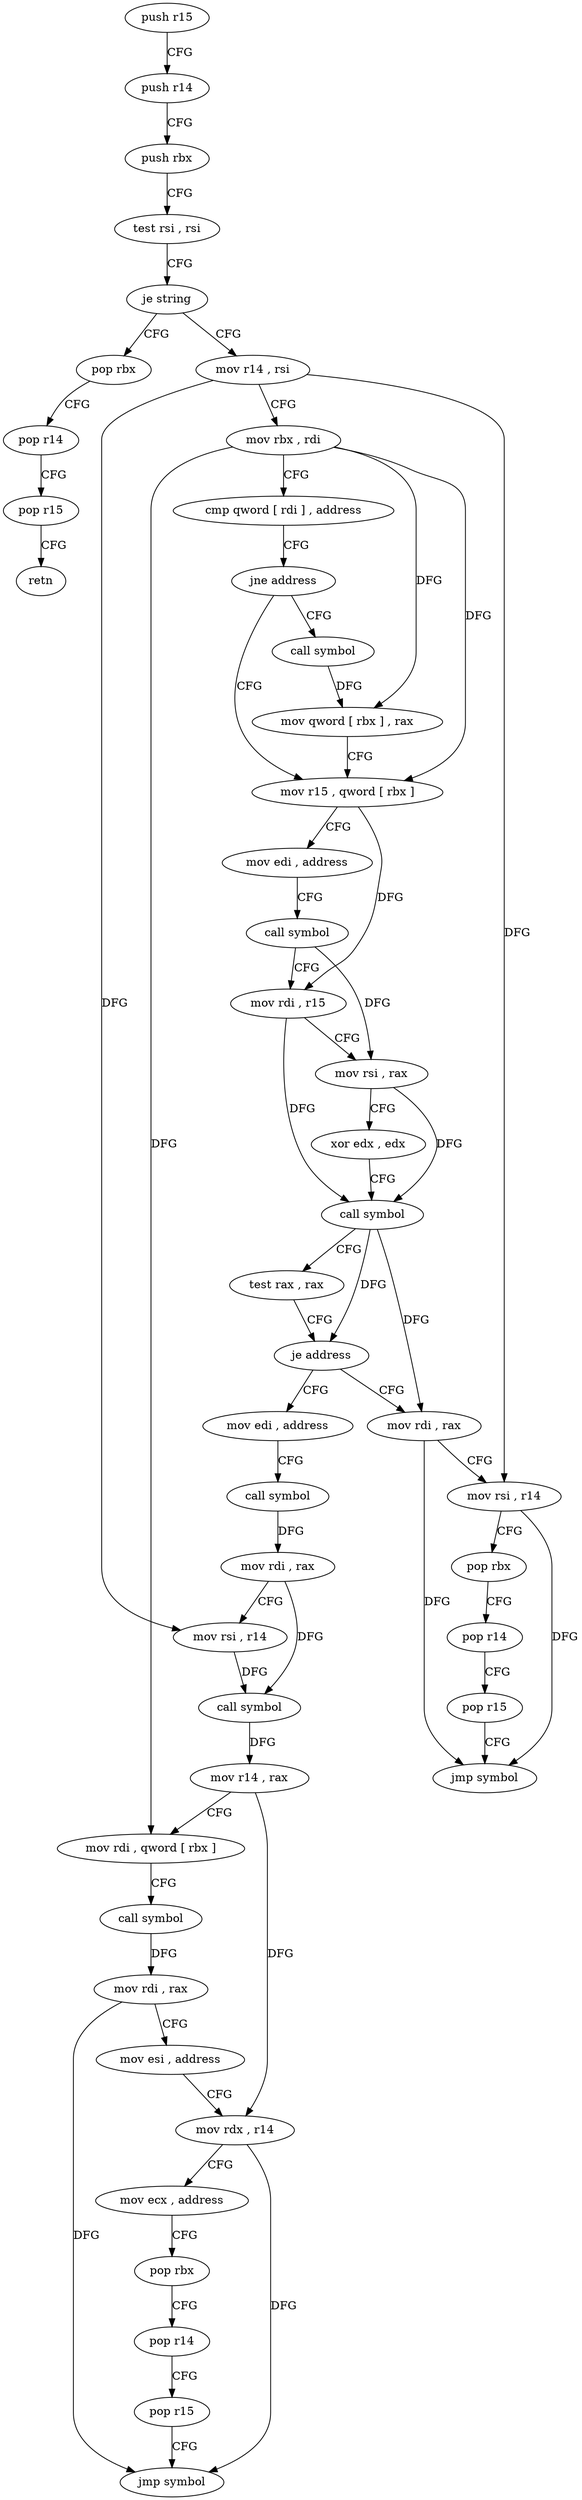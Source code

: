 digraph "func" {
"87952" [label = "push r15" ]
"87954" [label = "push r14" ]
"87956" [label = "push rbx" ]
"87957" [label = "test rsi , rsi" ]
"87960" [label = "je string" ]
"88029" [label = "pop rbx" ]
"87962" [label = "mov r14 , rsi" ]
"88030" [label = "pop r14" ]
"88032" [label = "pop r15" ]
"88034" [label = "retn" ]
"87965" [label = "mov rbx , rdi" ]
"87968" [label = "cmp qword [ rdi ] , address" ]
"87972" [label = "jne address" ]
"87982" [label = "mov r15 , qword [ rbx ]" ]
"87974" [label = "call symbol" ]
"87985" [label = "mov edi , address" ]
"87990" [label = "call symbol" ]
"87995" [label = "mov rdi , r15" ]
"87998" [label = "mov rsi , rax" ]
"88001" [label = "xor edx , edx" ]
"88003" [label = "call symbol" ]
"88008" [label = "test rax , rax" ]
"88011" [label = "je address" ]
"88035" [label = "mov edi , address" ]
"88013" [label = "mov rdi , rax" ]
"87979" [label = "mov qword [ rbx ] , rax" ]
"88040" [label = "call symbol" ]
"88045" [label = "mov rdi , rax" ]
"88048" [label = "mov rsi , r14" ]
"88051" [label = "call symbol" ]
"88056" [label = "mov r14 , rax" ]
"88059" [label = "mov rdi , qword [ rbx ]" ]
"88062" [label = "call symbol" ]
"88067" [label = "mov rdi , rax" ]
"88070" [label = "mov esi , address" ]
"88075" [label = "mov rdx , r14" ]
"88078" [label = "mov ecx , address" ]
"88083" [label = "pop rbx" ]
"88084" [label = "pop r14" ]
"88086" [label = "pop r15" ]
"88088" [label = "jmp symbol" ]
"88016" [label = "mov rsi , r14" ]
"88019" [label = "pop rbx" ]
"88020" [label = "pop r14" ]
"88022" [label = "pop r15" ]
"88024" [label = "jmp symbol" ]
"87952" -> "87954" [ label = "CFG" ]
"87954" -> "87956" [ label = "CFG" ]
"87956" -> "87957" [ label = "CFG" ]
"87957" -> "87960" [ label = "CFG" ]
"87960" -> "88029" [ label = "CFG" ]
"87960" -> "87962" [ label = "CFG" ]
"88029" -> "88030" [ label = "CFG" ]
"87962" -> "87965" [ label = "CFG" ]
"87962" -> "88048" [ label = "DFG" ]
"87962" -> "88016" [ label = "DFG" ]
"88030" -> "88032" [ label = "CFG" ]
"88032" -> "88034" [ label = "CFG" ]
"87965" -> "87968" [ label = "CFG" ]
"87965" -> "87982" [ label = "DFG" ]
"87965" -> "87979" [ label = "DFG" ]
"87965" -> "88059" [ label = "DFG" ]
"87968" -> "87972" [ label = "CFG" ]
"87972" -> "87982" [ label = "CFG" ]
"87972" -> "87974" [ label = "CFG" ]
"87982" -> "87985" [ label = "CFG" ]
"87982" -> "87995" [ label = "DFG" ]
"87974" -> "87979" [ label = "DFG" ]
"87985" -> "87990" [ label = "CFG" ]
"87990" -> "87995" [ label = "CFG" ]
"87990" -> "87998" [ label = "DFG" ]
"87995" -> "87998" [ label = "CFG" ]
"87995" -> "88003" [ label = "DFG" ]
"87998" -> "88001" [ label = "CFG" ]
"87998" -> "88003" [ label = "DFG" ]
"88001" -> "88003" [ label = "CFG" ]
"88003" -> "88008" [ label = "CFG" ]
"88003" -> "88011" [ label = "DFG" ]
"88003" -> "88013" [ label = "DFG" ]
"88008" -> "88011" [ label = "CFG" ]
"88011" -> "88035" [ label = "CFG" ]
"88011" -> "88013" [ label = "CFG" ]
"88035" -> "88040" [ label = "CFG" ]
"88013" -> "88016" [ label = "CFG" ]
"88013" -> "88024" [ label = "DFG" ]
"87979" -> "87982" [ label = "CFG" ]
"88040" -> "88045" [ label = "DFG" ]
"88045" -> "88048" [ label = "CFG" ]
"88045" -> "88051" [ label = "DFG" ]
"88048" -> "88051" [ label = "DFG" ]
"88051" -> "88056" [ label = "DFG" ]
"88056" -> "88059" [ label = "CFG" ]
"88056" -> "88075" [ label = "DFG" ]
"88059" -> "88062" [ label = "CFG" ]
"88062" -> "88067" [ label = "DFG" ]
"88067" -> "88070" [ label = "CFG" ]
"88067" -> "88088" [ label = "DFG" ]
"88070" -> "88075" [ label = "CFG" ]
"88075" -> "88078" [ label = "CFG" ]
"88075" -> "88088" [ label = "DFG" ]
"88078" -> "88083" [ label = "CFG" ]
"88083" -> "88084" [ label = "CFG" ]
"88084" -> "88086" [ label = "CFG" ]
"88086" -> "88088" [ label = "CFG" ]
"88016" -> "88019" [ label = "CFG" ]
"88016" -> "88024" [ label = "DFG" ]
"88019" -> "88020" [ label = "CFG" ]
"88020" -> "88022" [ label = "CFG" ]
"88022" -> "88024" [ label = "CFG" ]
}
